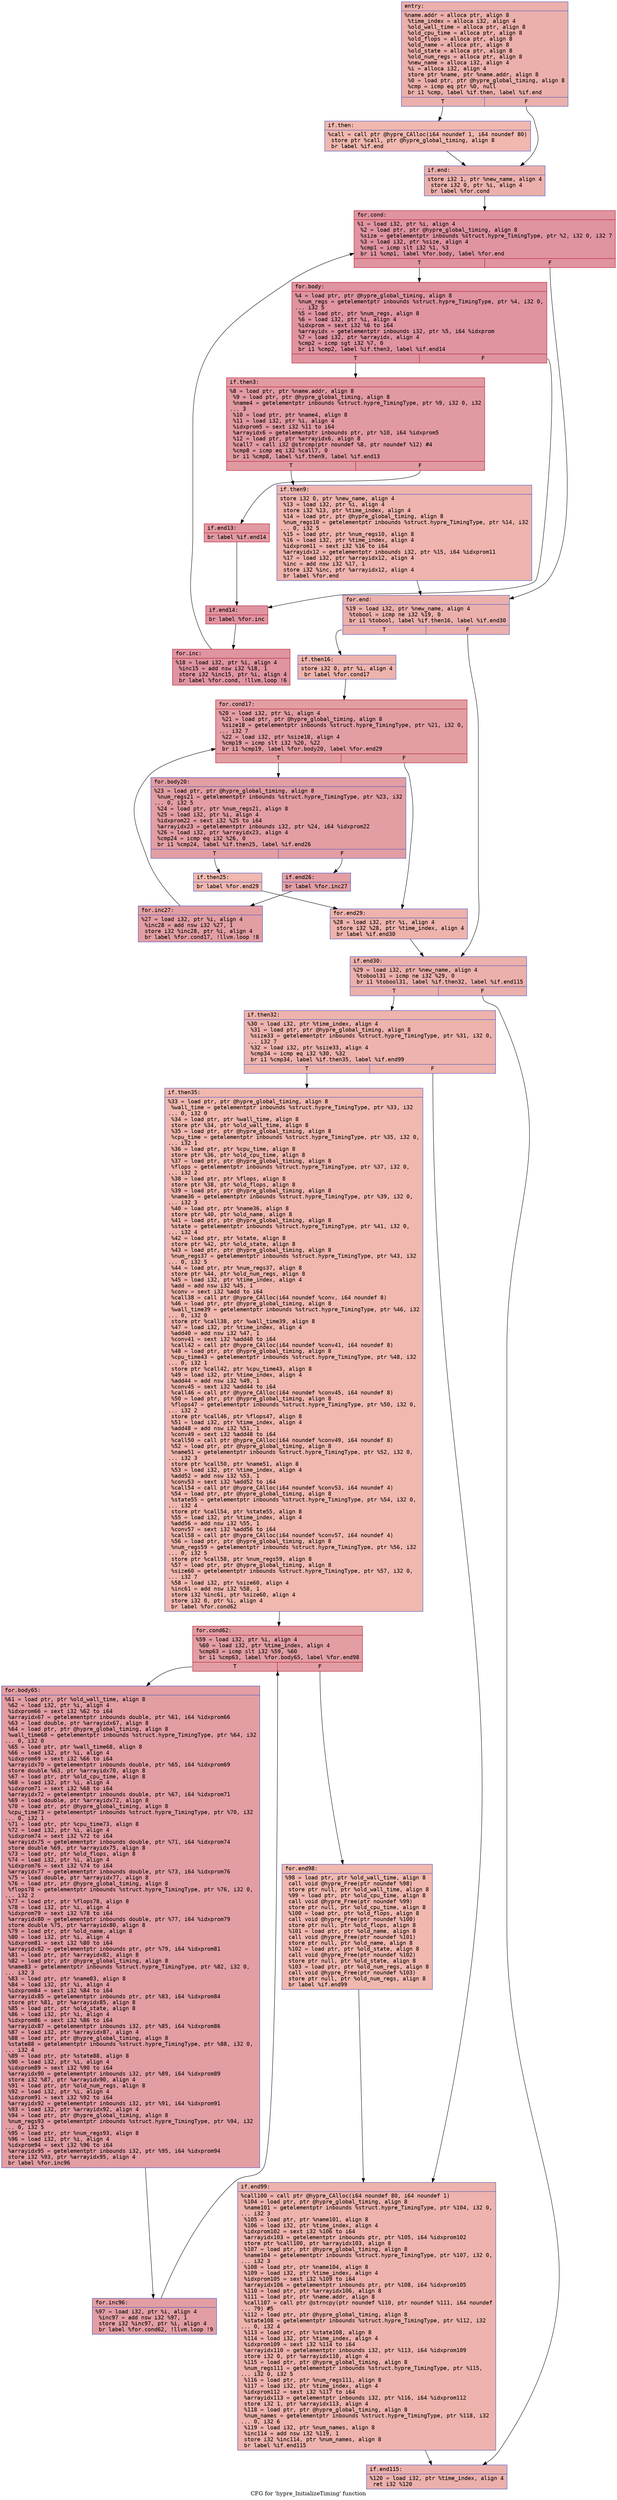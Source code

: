 digraph "CFG for 'hypre_InitializeTiming' function" {
	label="CFG for 'hypre_InitializeTiming' function";

	Node0x557f02a7c480 [shape=record,color="#3d50c3ff", style=filled, fillcolor="#d24b4070" fontname="Courier",label="{entry:\l|  %name.addr = alloca ptr, align 8\l  %time_index = alloca i32, align 4\l  %old_wall_time = alloca ptr, align 8\l  %old_cpu_time = alloca ptr, align 8\l  %old_flops = alloca ptr, align 8\l  %old_name = alloca ptr, align 8\l  %old_state = alloca ptr, align 8\l  %old_num_regs = alloca ptr, align 8\l  %new_name = alloca i32, align 4\l  %i = alloca i32, align 4\l  store ptr %name, ptr %name.addr, align 8\l  %0 = load ptr, ptr @hypre_global_timing, align 8\l  %cmp = icmp eq ptr %0, null\l  br i1 %cmp, label %if.then, label %if.end\l|{<s0>T|<s1>F}}"];
	Node0x557f02a7c480:s0 -> Node0x557f02a7d770[tooltip="entry -> if.then\nProbability 37.50%" ];
	Node0x557f02a7c480:s1 -> Node0x557f02a7d7e0[tooltip="entry -> if.end\nProbability 62.50%" ];
	Node0x557f02a7d770 [shape=record,color="#3d50c3ff", style=filled, fillcolor="#dc5d4a70" fontname="Courier",label="{if.then:\l|  %call = call ptr @hypre_CAlloc(i64 noundef 1, i64 noundef 80)\l  store ptr %call, ptr @hypre_global_timing, align 8\l  br label %if.end\l}"];
	Node0x557f02a7d770 -> Node0x557f02a7d7e0[tooltip="if.then -> if.end\nProbability 100.00%" ];
	Node0x557f02a7d7e0 [shape=record,color="#3d50c3ff", style=filled, fillcolor="#d24b4070" fontname="Courier",label="{if.end:\l|  store i32 1, ptr %new_name, align 4\l  store i32 0, ptr %i, align 4\l  br label %for.cond\l}"];
	Node0x557f02a7d7e0 -> Node0x557f02a7e7a0[tooltip="if.end -> for.cond\nProbability 100.00%" ];
	Node0x557f02a7e7a0 [shape=record,color="#b70d28ff", style=filled, fillcolor="#b70d2870" fontname="Courier",label="{for.cond:\l|  %1 = load i32, ptr %i, align 4\l  %2 = load ptr, ptr @hypre_global_timing, align 8\l  %size = getelementptr inbounds %struct.hypre_TimingType, ptr %2, i32 0, i32 7\l  %3 = load i32, ptr %size, align 4\l  %cmp1 = icmp slt i32 %1, %3\l  br i1 %cmp1, label %for.body, label %for.end\l|{<s0>T|<s1>F}}"];
	Node0x557f02a7e7a0:s0 -> Node0x557f02a7ebb0[tooltip="for.cond -> for.body\nProbability 96.88%" ];
	Node0x557f02a7e7a0:s1 -> Node0x557f02a7ec00[tooltip="for.cond -> for.end\nProbability 3.12%" ];
	Node0x557f02a7ebb0 [shape=record,color="#b70d28ff", style=filled, fillcolor="#b70d2870" fontname="Courier",label="{for.body:\l|  %4 = load ptr, ptr @hypre_global_timing, align 8\l  %num_regs = getelementptr inbounds %struct.hypre_TimingType, ptr %4, i32 0,\l... i32 5\l  %5 = load ptr, ptr %num_regs, align 8\l  %6 = load i32, ptr %i, align 4\l  %idxprom = sext i32 %6 to i64\l  %arrayidx = getelementptr inbounds i32, ptr %5, i64 %idxprom\l  %7 = load i32, ptr %arrayidx, align 4\l  %cmp2 = icmp sgt i32 %7, 0\l  br i1 %cmp2, label %if.then3, label %if.end14\l|{<s0>T|<s1>F}}"];
	Node0x557f02a7ebb0:s0 -> Node0x557f02a7f5d0[tooltip="for.body -> if.then3\nProbability 62.50%" ];
	Node0x557f02a7ebb0:s1 -> Node0x557f02a7f650[tooltip="for.body -> if.end14\nProbability 37.50%" ];
	Node0x557f02a7f5d0 [shape=record,color="#b70d28ff", style=filled, fillcolor="#bb1b2c70" fontname="Courier",label="{if.then3:\l|  %8 = load ptr, ptr %name.addr, align 8\l  %9 = load ptr, ptr @hypre_global_timing, align 8\l  %name4 = getelementptr inbounds %struct.hypre_TimingType, ptr %9, i32 0, i32\l... 3\l  %10 = load ptr, ptr %name4, align 8\l  %11 = load i32, ptr %i, align 4\l  %idxprom5 = sext i32 %11 to i64\l  %arrayidx6 = getelementptr inbounds ptr, ptr %10, i64 %idxprom5\l  %12 = load ptr, ptr %arrayidx6, align 8\l  %call7 = call i32 @strcmp(ptr noundef %8, ptr noundef %12) #4\l  %cmp8 = icmp eq i32 %call7, 0\l  br i1 %cmp8, label %if.then9, label %if.end13\l|{<s0>T|<s1>F}}"];
	Node0x557f02a7f5d0:s0 -> Node0x557f02a7ff60[tooltip="if.then3 -> if.then9\nProbability 3.12%" ];
	Node0x557f02a7f5d0:s1 -> Node0x557f02a80040[tooltip="if.then3 -> if.end13\nProbability 96.88%" ];
	Node0x557f02a7ff60 [shape=record,color="#3d50c3ff", style=filled, fillcolor="#d8564670" fontname="Courier",label="{if.then9:\l|  store i32 0, ptr %new_name, align 4\l  %13 = load i32, ptr %i, align 4\l  store i32 %13, ptr %time_index, align 4\l  %14 = load ptr, ptr @hypre_global_timing, align 8\l  %num_regs10 = getelementptr inbounds %struct.hypre_TimingType, ptr %14, i32\l... 0, i32 5\l  %15 = load ptr, ptr %num_regs10, align 8\l  %16 = load i32, ptr %time_index, align 4\l  %idxprom11 = sext i32 %16 to i64\l  %arrayidx12 = getelementptr inbounds i32, ptr %15, i64 %idxprom11\l  %17 = load i32, ptr %arrayidx12, align 4\l  %inc = add nsw i32 %17, 1\l  store i32 %inc, ptr %arrayidx12, align 4\l  br label %for.end\l}"];
	Node0x557f02a7ff60 -> Node0x557f02a7ec00[tooltip="if.then9 -> for.end\nProbability 100.00%" ];
	Node0x557f02a80040 [shape=record,color="#b70d28ff", style=filled, fillcolor="#bb1b2c70" fontname="Courier",label="{if.end13:\l|  br label %if.end14\l}"];
	Node0x557f02a80040 -> Node0x557f02a7f650[tooltip="if.end13 -> if.end14\nProbability 100.00%" ];
	Node0x557f02a7f650 [shape=record,color="#b70d28ff", style=filled, fillcolor="#b70d2870" fontname="Courier",label="{if.end14:\l|  br label %for.inc\l}"];
	Node0x557f02a7f650 -> Node0x557f02a81230[tooltip="if.end14 -> for.inc\nProbability 100.00%" ];
	Node0x557f02a81230 [shape=record,color="#b70d28ff", style=filled, fillcolor="#b70d2870" fontname="Courier",label="{for.inc:\l|  %18 = load i32, ptr %i, align 4\l  %inc15 = add nsw i32 %18, 1\l  store i32 %inc15, ptr %i, align 4\l  br label %for.cond, !llvm.loop !6\l}"];
	Node0x557f02a81230 -> Node0x557f02a7e7a0[tooltip="for.inc -> for.cond\nProbability 100.00%" ];
	Node0x557f02a7ec00 [shape=record,color="#3d50c3ff", style=filled, fillcolor="#d24b4070" fontname="Courier",label="{for.end:\l|  %19 = load i32, ptr %new_name, align 4\l  %tobool = icmp ne i32 %19, 0\l  br i1 %tobool, label %if.then16, label %if.end30\l|{<s0>T|<s1>F}}"];
	Node0x557f02a7ec00:s0 -> Node0x557f02a821e0[tooltip="for.end -> if.then16\nProbability 62.50%" ];
	Node0x557f02a7ec00:s1 -> Node0x557f02a82260[tooltip="for.end -> if.end30\nProbability 37.50%" ];
	Node0x557f02a821e0 [shape=record,color="#3d50c3ff", style=filled, fillcolor="#d6524470" fontname="Courier",label="{if.then16:\l|  store i32 0, ptr %i, align 4\l  br label %for.cond17\l}"];
	Node0x557f02a821e0 -> Node0x557f02a82430[tooltip="if.then16 -> for.cond17\nProbability 100.00%" ];
	Node0x557f02a82430 [shape=record,color="#b70d28ff", style=filled, fillcolor="#be242e70" fontname="Courier",label="{for.cond17:\l|  %20 = load i32, ptr %i, align 4\l  %21 = load ptr, ptr @hypre_global_timing, align 8\l  %size18 = getelementptr inbounds %struct.hypre_TimingType, ptr %21, i32 0,\l... i32 7\l  %22 = load i32, ptr %size18, align 4\l  %cmp19 = icmp slt i32 %20, %22\l  br i1 %cmp19, label %for.body20, label %for.end29\l|{<s0>T|<s1>F}}"];
	Node0x557f02a82430:s0 -> Node0x557f02a82890[tooltip="for.cond17 -> for.body20\nProbability 96.88%" ];
	Node0x557f02a82430:s1 -> Node0x557f02a828e0[tooltip="for.cond17 -> for.end29\nProbability 3.12%" ];
	Node0x557f02a82890 [shape=record,color="#3d50c3ff", style=filled, fillcolor="#be242e70" fontname="Courier",label="{for.body20:\l|  %23 = load ptr, ptr @hypre_global_timing, align 8\l  %num_regs21 = getelementptr inbounds %struct.hypre_TimingType, ptr %23, i32\l... 0, i32 5\l  %24 = load ptr, ptr %num_regs21, align 8\l  %25 = load i32, ptr %i, align 4\l  %idxprom22 = sext i32 %25 to i64\l  %arrayidx23 = getelementptr inbounds i32, ptr %24, i64 %idxprom22\l  %26 = load i32, ptr %arrayidx23, align 4\l  %cmp24 = icmp eq i32 %26, 0\l  br i1 %cmp24, label %if.then25, label %if.end26\l|{<s0>T|<s1>F}}"];
	Node0x557f02a82890:s0 -> Node0x557f02a83510[tooltip="for.body20 -> if.then25\nProbability 3.12%" ];
	Node0x557f02a82890:s1 -> Node0x557f02a83590[tooltip="for.body20 -> if.end26\nProbability 96.88%" ];
	Node0x557f02a83510 [shape=record,color="#3d50c3ff", style=filled, fillcolor="#dc5d4a70" fontname="Courier",label="{if.then25:\l|  br label %for.end29\l}"];
	Node0x557f02a83510 -> Node0x557f02a828e0[tooltip="if.then25 -> for.end29\nProbability 100.00%" ];
	Node0x557f02a83590 [shape=record,color="#3d50c3ff", style=filled, fillcolor="#be242e70" fontname="Courier",label="{if.end26:\l|  br label %for.inc27\l}"];
	Node0x557f02a83590 -> Node0x557f02a83730[tooltip="if.end26 -> for.inc27\nProbability 100.00%" ];
	Node0x557f02a83730 [shape=record,color="#3d50c3ff", style=filled, fillcolor="#be242e70" fontname="Courier",label="{for.inc27:\l|  %27 = load i32, ptr %i, align 4\l  %inc28 = add nsw i32 %27, 1\l  store i32 %inc28, ptr %i, align 4\l  br label %for.cond17, !llvm.loop !8\l}"];
	Node0x557f02a83730 -> Node0x557f02a82430[tooltip="for.inc27 -> for.cond17\nProbability 100.00%" ];
	Node0x557f02a828e0 [shape=record,color="#3d50c3ff", style=filled, fillcolor="#d6524470" fontname="Courier",label="{for.end29:\l|  %28 = load i32, ptr %i, align 4\l  store i32 %28, ptr %time_index, align 4\l  br label %if.end30\l}"];
	Node0x557f02a828e0 -> Node0x557f02a82260[tooltip="for.end29 -> if.end30\nProbability 100.00%" ];
	Node0x557f02a82260 [shape=record,color="#3d50c3ff", style=filled, fillcolor="#d24b4070" fontname="Courier",label="{if.end30:\l|  %29 = load i32, ptr %new_name, align 4\l  %tobool31 = icmp ne i32 %29, 0\l  br i1 %tobool31, label %if.then32, label %if.end115\l|{<s0>T|<s1>F}}"];
	Node0x557f02a82260:s0 -> Node0x557f02a83e80[tooltip="if.end30 -> if.then32\nProbability 62.50%" ];
	Node0x557f02a82260:s1 -> Node0x557f02a83f00[tooltip="if.end30 -> if.end115\nProbability 37.50%" ];
	Node0x557f02a83e80 [shape=record,color="#3d50c3ff", style=filled, fillcolor="#d6524470" fontname="Courier",label="{if.then32:\l|  %30 = load i32, ptr %time_index, align 4\l  %31 = load ptr, ptr @hypre_global_timing, align 8\l  %size33 = getelementptr inbounds %struct.hypre_TimingType, ptr %31, i32 0,\l... i32 7\l  %32 = load i32, ptr %size33, align 4\l  %cmp34 = icmp eq i32 %30, %32\l  br i1 %cmp34, label %if.then35, label %if.end99\l|{<s0>T|<s1>F}}"];
	Node0x557f02a83e80:s0 -> Node0x557f02a843a0[tooltip="if.then32 -> if.then35\nProbability 50.00%" ];
	Node0x557f02a83e80:s1 -> Node0x557f02a843f0[tooltip="if.then32 -> if.end99\nProbability 50.00%" ];
	Node0x557f02a843a0 [shape=record,color="#3d50c3ff", style=filled, fillcolor="#dc5d4a70" fontname="Courier",label="{if.then35:\l|  %33 = load ptr, ptr @hypre_global_timing, align 8\l  %wall_time = getelementptr inbounds %struct.hypre_TimingType, ptr %33, i32\l... 0, i32 0\l  %34 = load ptr, ptr %wall_time, align 8\l  store ptr %34, ptr %old_wall_time, align 8\l  %35 = load ptr, ptr @hypre_global_timing, align 8\l  %cpu_time = getelementptr inbounds %struct.hypre_TimingType, ptr %35, i32 0,\l... i32 1\l  %36 = load ptr, ptr %cpu_time, align 8\l  store ptr %36, ptr %old_cpu_time, align 8\l  %37 = load ptr, ptr @hypre_global_timing, align 8\l  %flops = getelementptr inbounds %struct.hypre_TimingType, ptr %37, i32 0,\l... i32 2\l  %38 = load ptr, ptr %flops, align 8\l  store ptr %38, ptr %old_flops, align 8\l  %39 = load ptr, ptr @hypre_global_timing, align 8\l  %name36 = getelementptr inbounds %struct.hypre_TimingType, ptr %39, i32 0,\l... i32 3\l  %40 = load ptr, ptr %name36, align 8\l  store ptr %40, ptr %old_name, align 8\l  %41 = load ptr, ptr @hypre_global_timing, align 8\l  %state = getelementptr inbounds %struct.hypre_TimingType, ptr %41, i32 0,\l... i32 4\l  %42 = load ptr, ptr %state, align 8\l  store ptr %42, ptr %old_state, align 8\l  %43 = load ptr, ptr @hypre_global_timing, align 8\l  %num_regs37 = getelementptr inbounds %struct.hypre_TimingType, ptr %43, i32\l... 0, i32 5\l  %44 = load ptr, ptr %num_regs37, align 8\l  store ptr %44, ptr %old_num_regs, align 8\l  %45 = load i32, ptr %time_index, align 4\l  %add = add nsw i32 %45, 1\l  %conv = sext i32 %add to i64\l  %call38 = call ptr @hypre_CAlloc(i64 noundef %conv, i64 noundef 8)\l  %46 = load ptr, ptr @hypre_global_timing, align 8\l  %wall_time39 = getelementptr inbounds %struct.hypre_TimingType, ptr %46, i32\l... 0, i32 0\l  store ptr %call38, ptr %wall_time39, align 8\l  %47 = load i32, ptr %time_index, align 4\l  %add40 = add nsw i32 %47, 1\l  %conv41 = sext i32 %add40 to i64\l  %call42 = call ptr @hypre_CAlloc(i64 noundef %conv41, i64 noundef 8)\l  %48 = load ptr, ptr @hypre_global_timing, align 8\l  %cpu_time43 = getelementptr inbounds %struct.hypre_TimingType, ptr %48, i32\l... 0, i32 1\l  store ptr %call42, ptr %cpu_time43, align 8\l  %49 = load i32, ptr %time_index, align 4\l  %add44 = add nsw i32 %49, 1\l  %conv45 = sext i32 %add44 to i64\l  %call46 = call ptr @hypre_CAlloc(i64 noundef %conv45, i64 noundef 8)\l  %50 = load ptr, ptr @hypre_global_timing, align 8\l  %flops47 = getelementptr inbounds %struct.hypre_TimingType, ptr %50, i32 0,\l... i32 2\l  store ptr %call46, ptr %flops47, align 8\l  %51 = load i32, ptr %time_index, align 4\l  %add48 = add nsw i32 %51, 1\l  %conv49 = sext i32 %add48 to i64\l  %call50 = call ptr @hypre_CAlloc(i64 noundef %conv49, i64 noundef 8)\l  %52 = load ptr, ptr @hypre_global_timing, align 8\l  %name51 = getelementptr inbounds %struct.hypre_TimingType, ptr %52, i32 0,\l... i32 3\l  store ptr %call50, ptr %name51, align 8\l  %53 = load i32, ptr %time_index, align 4\l  %add52 = add nsw i32 %53, 1\l  %conv53 = sext i32 %add52 to i64\l  %call54 = call ptr @hypre_CAlloc(i64 noundef %conv53, i64 noundef 4)\l  %54 = load ptr, ptr @hypre_global_timing, align 8\l  %state55 = getelementptr inbounds %struct.hypre_TimingType, ptr %54, i32 0,\l... i32 4\l  store ptr %call54, ptr %state55, align 8\l  %55 = load i32, ptr %time_index, align 4\l  %add56 = add nsw i32 %55, 1\l  %conv57 = sext i32 %add56 to i64\l  %call58 = call ptr @hypre_CAlloc(i64 noundef %conv57, i64 noundef 4)\l  %56 = load ptr, ptr @hypre_global_timing, align 8\l  %num_regs59 = getelementptr inbounds %struct.hypre_TimingType, ptr %56, i32\l... 0, i32 5\l  store ptr %call58, ptr %num_regs59, align 8\l  %57 = load ptr, ptr @hypre_global_timing, align 8\l  %size60 = getelementptr inbounds %struct.hypre_TimingType, ptr %57, i32 0,\l... i32 7\l  %58 = load i32, ptr %size60, align 4\l  %inc61 = add nsw i32 %58, 1\l  store i32 %inc61, ptr %size60, align 4\l  store i32 0, ptr %i, align 4\l  br label %for.cond62\l}"];
	Node0x557f02a843a0 -> Node0x557f02a88730[tooltip="if.then35 -> for.cond62\nProbability 100.00%" ];
	Node0x557f02a88730 [shape=record,color="#b70d28ff", style=filled, fillcolor="#be242e70" fontname="Courier",label="{for.cond62:\l|  %59 = load i32, ptr %i, align 4\l  %60 = load i32, ptr %time_index, align 4\l  %cmp63 = icmp slt i32 %59, %60\l  br i1 %cmp63, label %for.body65, label %for.end98\l|{<s0>T|<s1>F}}"];
	Node0x557f02a88730:s0 -> Node0x557f02a82b80[tooltip="for.cond62 -> for.body65\nProbability 96.88%" ];
	Node0x557f02a88730:s1 -> Node0x557f02a82bd0[tooltip="for.cond62 -> for.end98\nProbability 3.12%" ];
	Node0x557f02a82b80 [shape=record,color="#3d50c3ff", style=filled, fillcolor="#be242e70" fontname="Courier",label="{for.body65:\l|  %61 = load ptr, ptr %old_wall_time, align 8\l  %62 = load i32, ptr %i, align 4\l  %idxprom66 = sext i32 %62 to i64\l  %arrayidx67 = getelementptr inbounds double, ptr %61, i64 %idxprom66\l  %63 = load double, ptr %arrayidx67, align 8\l  %64 = load ptr, ptr @hypre_global_timing, align 8\l  %wall_time68 = getelementptr inbounds %struct.hypre_TimingType, ptr %64, i32\l... 0, i32 0\l  %65 = load ptr, ptr %wall_time68, align 8\l  %66 = load i32, ptr %i, align 4\l  %idxprom69 = sext i32 %66 to i64\l  %arrayidx70 = getelementptr inbounds double, ptr %65, i64 %idxprom69\l  store double %63, ptr %arrayidx70, align 8\l  %67 = load ptr, ptr %old_cpu_time, align 8\l  %68 = load i32, ptr %i, align 4\l  %idxprom71 = sext i32 %68 to i64\l  %arrayidx72 = getelementptr inbounds double, ptr %67, i64 %idxprom71\l  %69 = load double, ptr %arrayidx72, align 8\l  %70 = load ptr, ptr @hypre_global_timing, align 8\l  %cpu_time73 = getelementptr inbounds %struct.hypre_TimingType, ptr %70, i32\l... 0, i32 1\l  %71 = load ptr, ptr %cpu_time73, align 8\l  %72 = load i32, ptr %i, align 4\l  %idxprom74 = sext i32 %72 to i64\l  %arrayidx75 = getelementptr inbounds double, ptr %71, i64 %idxprom74\l  store double %69, ptr %arrayidx75, align 8\l  %73 = load ptr, ptr %old_flops, align 8\l  %74 = load i32, ptr %i, align 4\l  %idxprom76 = sext i32 %74 to i64\l  %arrayidx77 = getelementptr inbounds double, ptr %73, i64 %idxprom76\l  %75 = load double, ptr %arrayidx77, align 8\l  %76 = load ptr, ptr @hypre_global_timing, align 8\l  %flops78 = getelementptr inbounds %struct.hypre_TimingType, ptr %76, i32 0,\l... i32 2\l  %77 = load ptr, ptr %flops78, align 8\l  %78 = load i32, ptr %i, align 4\l  %idxprom79 = sext i32 %78 to i64\l  %arrayidx80 = getelementptr inbounds double, ptr %77, i64 %idxprom79\l  store double %75, ptr %arrayidx80, align 8\l  %79 = load ptr, ptr %old_name, align 8\l  %80 = load i32, ptr %i, align 4\l  %idxprom81 = sext i32 %80 to i64\l  %arrayidx82 = getelementptr inbounds ptr, ptr %79, i64 %idxprom81\l  %81 = load ptr, ptr %arrayidx82, align 8\l  %82 = load ptr, ptr @hypre_global_timing, align 8\l  %name83 = getelementptr inbounds %struct.hypre_TimingType, ptr %82, i32 0,\l... i32 3\l  %83 = load ptr, ptr %name83, align 8\l  %84 = load i32, ptr %i, align 4\l  %idxprom84 = sext i32 %84 to i64\l  %arrayidx85 = getelementptr inbounds ptr, ptr %83, i64 %idxprom84\l  store ptr %81, ptr %arrayidx85, align 8\l  %85 = load ptr, ptr %old_state, align 8\l  %86 = load i32, ptr %i, align 4\l  %idxprom86 = sext i32 %86 to i64\l  %arrayidx87 = getelementptr inbounds i32, ptr %85, i64 %idxprom86\l  %87 = load i32, ptr %arrayidx87, align 4\l  %88 = load ptr, ptr @hypre_global_timing, align 8\l  %state88 = getelementptr inbounds %struct.hypre_TimingType, ptr %88, i32 0,\l... i32 4\l  %89 = load ptr, ptr %state88, align 8\l  %90 = load i32, ptr %i, align 4\l  %idxprom89 = sext i32 %90 to i64\l  %arrayidx90 = getelementptr inbounds i32, ptr %89, i64 %idxprom89\l  store i32 %87, ptr %arrayidx90, align 4\l  %91 = load ptr, ptr %old_num_regs, align 8\l  %92 = load i32, ptr %i, align 4\l  %idxprom91 = sext i32 %92 to i64\l  %arrayidx92 = getelementptr inbounds i32, ptr %91, i64 %idxprom91\l  %93 = load i32, ptr %arrayidx92, align 4\l  %94 = load ptr, ptr @hypre_global_timing, align 8\l  %num_regs93 = getelementptr inbounds %struct.hypre_TimingType, ptr %94, i32\l... 0, i32 5\l  %95 = load ptr, ptr %num_regs93, align 8\l  %96 = load i32, ptr %i, align 4\l  %idxprom94 = sext i32 %96 to i64\l  %arrayidx95 = getelementptr inbounds i32, ptr %95, i64 %idxprom94\l  store i32 %93, ptr %arrayidx95, align 4\l  br label %for.inc96\l}"];
	Node0x557f02a82b80 -> Node0x557f02a85ce0[tooltip="for.body65 -> for.inc96\nProbability 100.00%" ];
	Node0x557f02a85ce0 [shape=record,color="#3d50c3ff", style=filled, fillcolor="#be242e70" fontname="Courier",label="{for.inc96:\l|  %97 = load i32, ptr %i, align 4\l  %inc97 = add nsw i32 %97, 1\l  store i32 %inc97, ptr %i, align 4\l  br label %for.cond62, !llvm.loop !9\l}"];
	Node0x557f02a85ce0 -> Node0x557f02a88730[tooltip="for.inc96 -> for.cond62\nProbability 100.00%" ];
	Node0x557f02a82bd0 [shape=record,color="#3d50c3ff", style=filled, fillcolor="#dc5d4a70" fontname="Courier",label="{for.end98:\l|  %98 = load ptr, ptr %old_wall_time, align 8\l  call void @hypre_Free(ptr noundef %98)\l  store ptr null, ptr %old_wall_time, align 8\l  %99 = load ptr, ptr %old_cpu_time, align 8\l  call void @hypre_Free(ptr noundef %99)\l  store ptr null, ptr %old_cpu_time, align 8\l  %100 = load ptr, ptr %old_flops, align 8\l  call void @hypre_Free(ptr noundef %100)\l  store ptr null, ptr %old_flops, align 8\l  %101 = load ptr, ptr %old_name, align 8\l  call void @hypre_Free(ptr noundef %101)\l  store ptr null, ptr %old_name, align 8\l  %102 = load ptr, ptr %old_state, align 8\l  call void @hypre_Free(ptr noundef %102)\l  store ptr null, ptr %old_state, align 8\l  %103 = load ptr, ptr %old_num_regs, align 8\l  call void @hypre_Free(ptr noundef %103)\l  store ptr null, ptr %old_num_regs, align 8\l  br label %if.end99\l}"];
	Node0x557f02a82bd0 -> Node0x557f02a843f0[tooltip="for.end98 -> if.end99\nProbability 100.00%" ];
	Node0x557f02a843f0 [shape=record,color="#3d50c3ff", style=filled, fillcolor="#d6524470" fontname="Courier",label="{if.end99:\l|  %call100 = call ptr @hypre_CAlloc(i64 noundef 80, i64 noundef 1)\l  %104 = load ptr, ptr @hypre_global_timing, align 8\l  %name101 = getelementptr inbounds %struct.hypre_TimingType, ptr %104, i32 0,\l... i32 3\l  %105 = load ptr, ptr %name101, align 8\l  %106 = load i32, ptr %time_index, align 4\l  %idxprom102 = sext i32 %106 to i64\l  %arrayidx103 = getelementptr inbounds ptr, ptr %105, i64 %idxprom102\l  store ptr %call100, ptr %arrayidx103, align 8\l  %107 = load ptr, ptr @hypre_global_timing, align 8\l  %name104 = getelementptr inbounds %struct.hypre_TimingType, ptr %107, i32 0,\l... i32 3\l  %108 = load ptr, ptr %name104, align 8\l  %109 = load i32, ptr %time_index, align 4\l  %idxprom105 = sext i32 %109 to i64\l  %arrayidx106 = getelementptr inbounds ptr, ptr %108, i64 %idxprom105\l  %110 = load ptr, ptr %arrayidx106, align 8\l  %111 = load ptr, ptr %name.addr, align 8\l  %call107 = call ptr @strncpy(ptr noundef %110, ptr noundef %111, i64 noundef\l... 79) #5\l  %112 = load ptr, ptr @hypre_global_timing, align 8\l  %state108 = getelementptr inbounds %struct.hypre_TimingType, ptr %112, i32\l... 0, i32 4\l  %113 = load ptr, ptr %state108, align 8\l  %114 = load i32, ptr %time_index, align 4\l  %idxprom109 = sext i32 %114 to i64\l  %arrayidx110 = getelementptr inbounds i32, ptr %113, i64 %idxprom109\l  store i32 0, ptr %arrayidx110, align 4\l  %115 = load ptr, ptr @hypre_global_timing, align 8\l  %num_regs111 = getelementptr inbounds %struct.hypre_TimingType, ptr %115,\l... i32 0, i32 5\l  %116 = load ptr, ptr %num_regs111, align 8\l  %117 = load i32, ptr %time_index, align 4\l  %idxprom112 = sext i32 %117 to i64\l  %arrayidx113 = getelementptr inbounds i32, ptr %116, i64 %idxprom112\l  store i32 1, ptr %arrayidx113, align 4\l  %118 = load ptr, ptr @hypre_global_timing, align 8\l  %num_names = getelementptr inbounds %struct.hypre_TimingType, ptr %118, i32\l... 0, i32 6\l  %119 = load i32, ptr %num_names, align 8\l  %inc114 = add nsw i32 %119, 1\l  store i32 %inc114, ptr %num_names, align 8\l  br label %if.end115\l}"];
	Node0x557f02a843f0 -> Node0x557f02a83f00[tooltip="if.end99 -> if.end115\nProbability 100.00%" ];
	Node0x557f02a83f00 [shape=record,color="#3d50c3ff", style=filled, fillcolor="#d24b4070" fontname="Courier",label="{if.end115:\l|  %120 = load i32, ptr %time_index, align 4\l  ret i32 %120\l}"];
}
